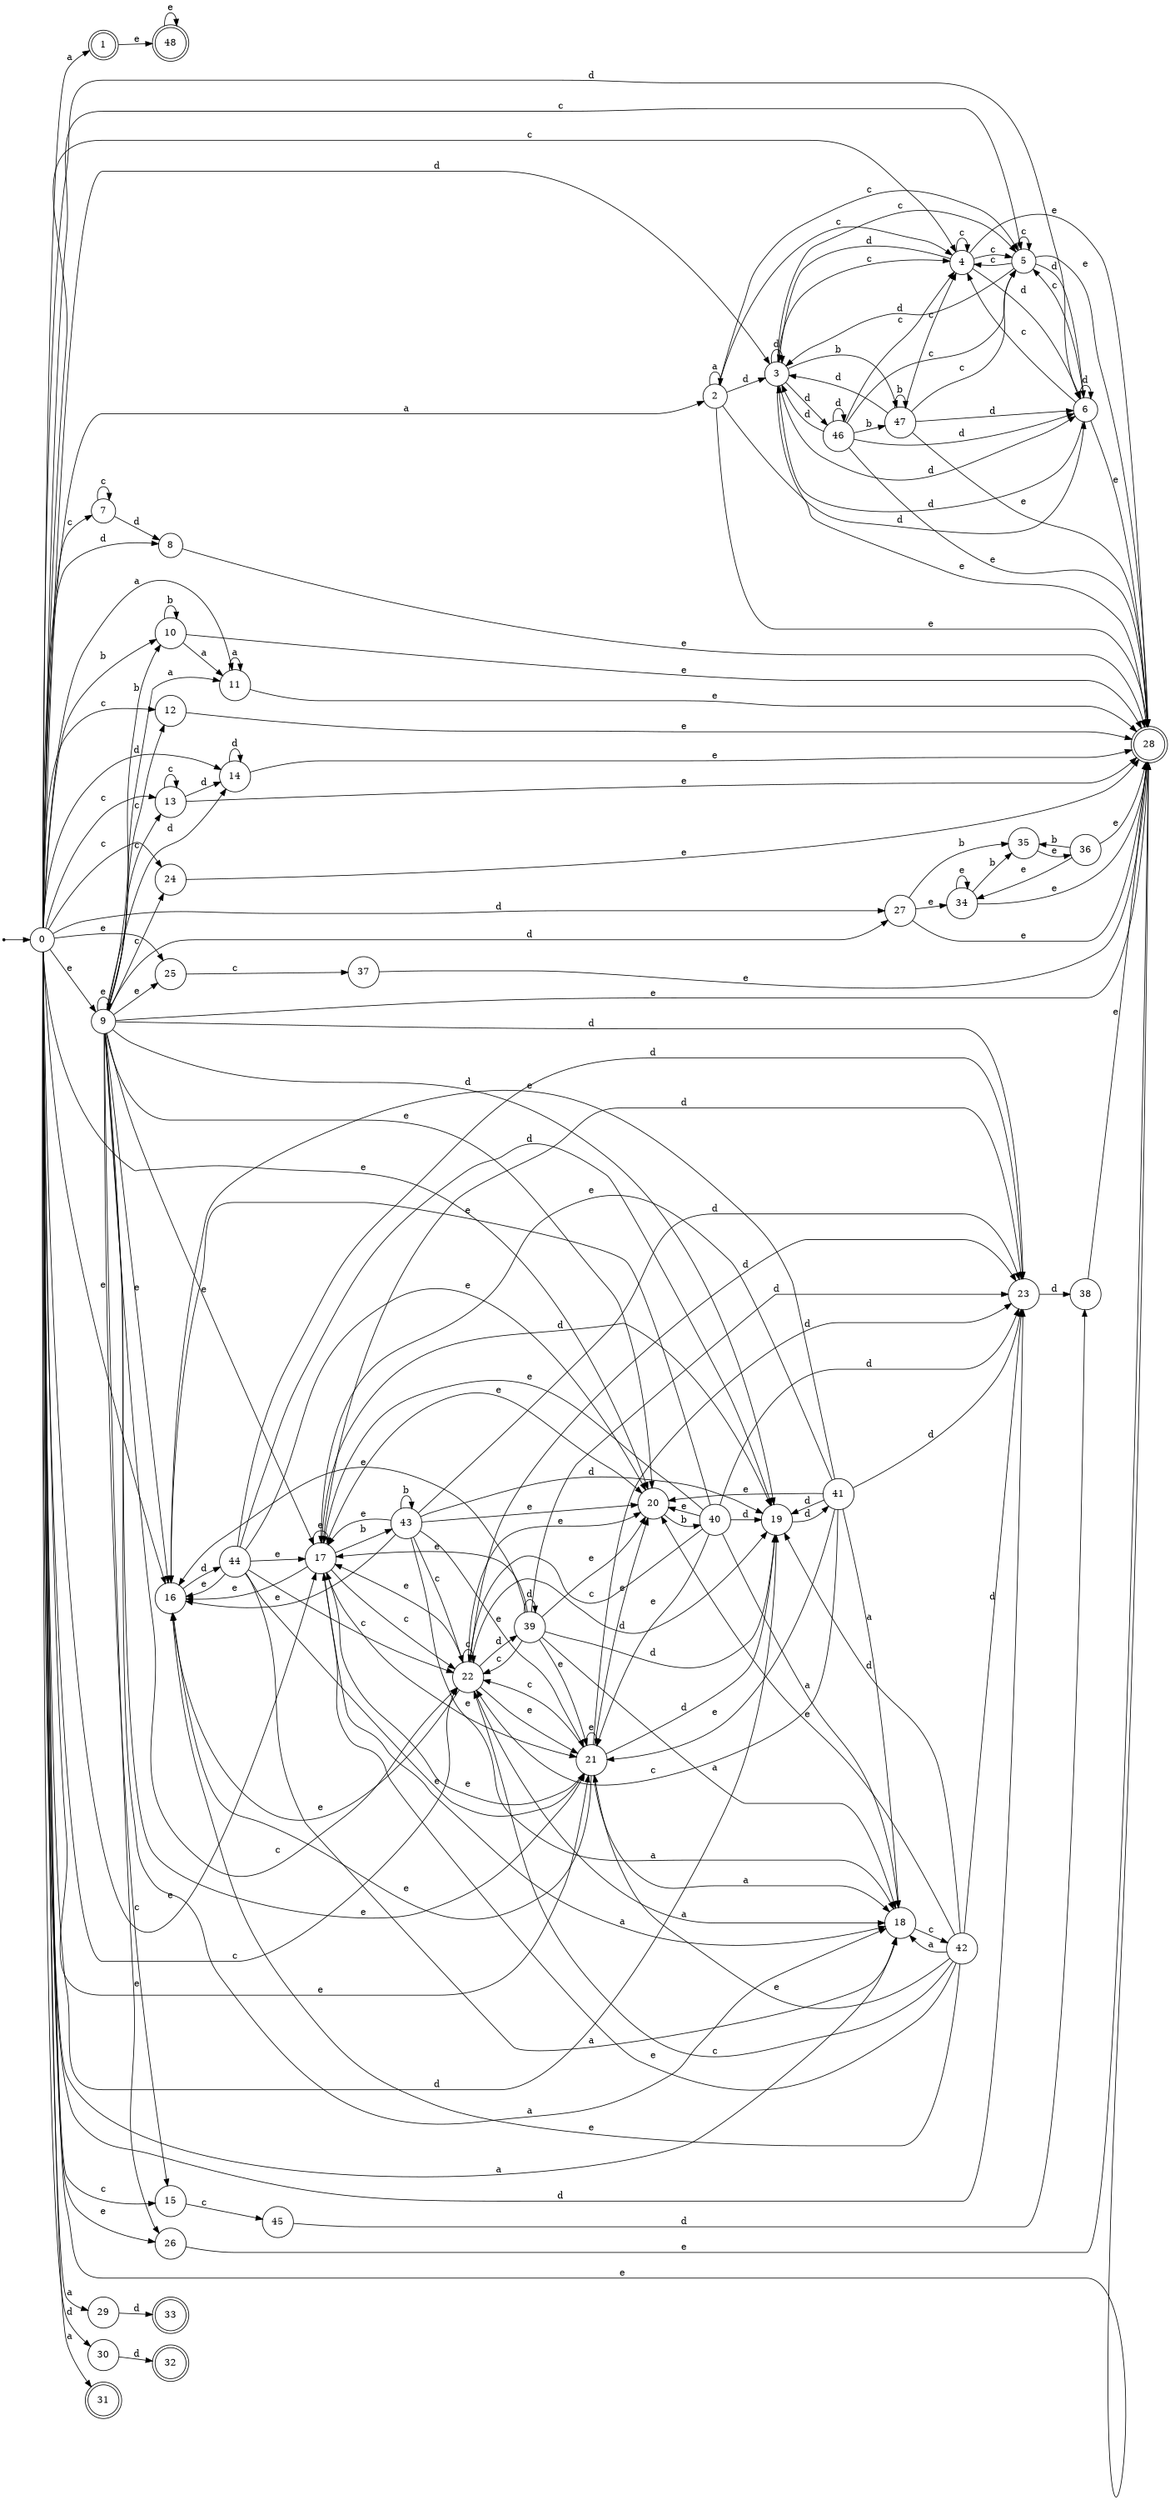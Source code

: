 digraph finite_state_machine {
rankdir=LR;
size="20,20";
node [shape = point]; "dummy0"
node [shape = circle]; "0";
"dummy0" -> "0";
node [shape = doublecircle]; "1";node [shape = circle]; "2";
node [shape = circle]; "3";
node [shape = circle]; "4";
node [shape = circle]; "5";
node [shape = circle]; "6";
node [shape = circle]; "7";
node [shape = circle]; "8";
node [shape = circle]; "9";
node [shape = circle]; "10";
node [shape = circle]; "11";
node [shape = circle]; "12";
node [shape = circle]; "13";
node [shape = circle]; "14";
node [shape = circle]; "15";
node [shape = circle]; "16";
node [shape = circle]; "17";
node [shape = circle]; "18";
node [shape = circle]; "19";
node [shape = circle]; "20";
node [shape = circle]; "21";
node [shape = circle]; "22";
node [shape = circle]; "23";
node [shape = circle]; "24";
node [shape = circle]; "25";
node [shape = circle]; "26";
node [shape = circle]; "27";
node [shape = doublecircle]; "28";node [shape = circle]; "29";
node [shape = circle]; "30";
node [shape = doublecircle]; "31";node [shape = doublecircle]; "32";node [shape = doublecircle]; "33";node [shape = circle]; "34";
node [shape = circle]; "35";
node [shape = circle]; "36";
node [shape = circle]; "37";
node [shape = circle]; "38";
node [shape = circle]; "39";
node [shape = circle]; "40";
node [shape = circle]; "41";
node [shape = circle]; "42";
node [shape = circle]; "43";
node [shape = circle]; "44";
node [shape = circle]; "45";
node [shape = circle]; "46";
node [shape = circle]; "47";
node [shape = doublecircle]; "48";"0" -> "1" [label = "a"];
 "0" -> "2" [label = "a"];
 "0" -> "18" [label = "a"];
 "0" -> "11" [label = "a"];
 "0" -> "29" [label = "a"];
 "0" -> "31" [label = "a"];
 "0" -> "3" [label = "d"];
 "0" -> "6" [label = "d"];
 "0" -> "8" [label = "d"];
 "0" -> "14" [label = "d"];
 "0" -> "19" [label = "d"];
 "0" -> "23" [label = "d"];
 "0" -> "27" [label = "d"];
 "0" -> "30" [label = "d"];
 "0" -> "4" [label = "c"];
 "0" -> "5" [label = "c"];
 "0" -> "7" [label = "c"];
 "0" -> "12" [label = "c"];
 "0" -> "13" [label = "c"];
 "0" -> "15" [label = "c"];
 "0" -> "22" [label = "c"];
 "0" -> "24" [label = "c"];
 "0" -> "9" [label = "e"];
 "0" -> "16" [label = "e"];
 "0" -> "17" [label = "e"];
 "0" -> "20" [label = "e"];
 "0" -> "21" [label = "e"];
 "0" -> "25" [label = "e"];
 "0" -> "26" [label = "e"];
 "0" -> "28" [label = "e"];
 "0" -> "10" [label = "b"];
 "30" -> "32" [label = "d"];
 "29" -> "33" [label = "d"];
 "27" -> "34" [label = "e"];
 "27" -> "28" [label = "e"];
 "27" -> "35" [label = "b"];
 "35" -> "36" [label = "e"];
 "36" -> "35" [label = "b"];
 "36" -> "34" [label = "e"];
 "36" -> "28" [label = "e"];
 "34" -> "34" [label = "e"];
 "34" -> "28" [label = "e"];
 "34" -> "35" [label = "b"];
 "26" -> "28" [label = "e"];
 "25" -> "37" [label = "c"];
 "37" -> "28" [label = "e"];
 "24" -> "28" [label = "e"];
 "23" -> "38" [label = "d"];
 "38" -> "28" [label = "e"];
 "22" -> "22" [label = "c"];
 "22" -> "19" [label = "d"];
 "22" -> "23" [label = "d"];
 "22" -> "39" [label = "d"];
 "22" -> "16" [label = "e"];
 "22" -> "17" [label = "e"];
 "22" -> "20" [label = "e"];
 "22" -> "21" [label = "e"];
 "22" -> "18" [label = "a"];
 "39" -> "19" [label = "d"];
 "39" -> "23" [label = "d"];
 "39" -> "39" [label = "d"];
 "39" -> "22" [label = "c"];
 "39" -> "16" [label = "e"];
 "39" -> "17" [label = "e"];
 "39" -> "20" [label = "e"];
 "39" -> "21" [label = "e"];
 "39" -> "18" [label = "a"];
 "21" -> "16" [label = "e"];
 "21" -> "17" [label = "e"];
 "21" -> "20" [label = "e"];
 "21" -> "21" [label = "e"];
 "21" -> "18" [label = "a"];
 "21" -> "19" [label = "d"];
 "21" -> "23" [label = "d"];
 "21" -> "22" [label = "c"];
 "20" -> "40" [label = "b"];
 "40" -> "16" [label = "e"];
 "40" -> "17" [label = "e"];
 "40" -> "20" [label = "e"];
 "40" -> "21" [label = "e"];
 "40" -> "18" [label = "a"];
 "40" -> "19" [label = "d"];
 "40" -> "23" [label = "d"];
 "40" -> "22" [label = "c"];
 "19" -> "41" [label = "d"];
 "41" -> "19" [label = "d"];
 "41" -> "23" [label = "d"];
 "41" -> "16" [label = "e"];
 "41" -> "17" [label = "e"];
 "41" -> "20" [label = "e"];
 "41" -> "21" [label = "e"];
 "41" -> "18" [label = "a"];
 "41" -> "22" [label = "c"];
 "18" -> "42" [label = "c"];
 "42" -> "18" [label = "a"];
 "42" -> "16" [label = "e"];
 "42" -> "17" [label = "e"];
 "42" -> "20" [label = "e"];
 "42" -> "21" [label = "e"];
 "42" -> "19" [label = "d"];
 "42" -> "23" [label = "d"];
 "42" -> "22" [label = "c"];
 "17" -> "16" [label = "e"];
 "17" -> "17" [label = "e"];
 "17" -> "20" [label = "e"];
 "17" -> "21" [label = "e"];
 "17" -> "43" [label = "b"];
 "17" -> "18" [label = "a"];
 "17" -> "19" [label = "d"];
 "17" -> "23" [label = "d"];
 "17" -> "22" [label = "c"];
 "43" -> "43" [label = "b"];
 "43" -> "16" [label = "e"];
 "43" -> "17" [label = "e"];
 "43" -> "20" [label = "e"];
 "43" -> "21" [label = "e"];
 "43" -> "18" [label = "a"];
 "43" -> "19" [label = "d"];
 "43" -> "23" [label = "d"];
 "43" -> "22" [label = "c"];
 "16" -> "44" [label = "d"];
 "44" -> "16" [label = "e"];
 "44" -> "17" [label = "e"];
 "44" -> "20" [label = "e"];
 "44" -> "21" [label = "e"];
 "44" -> "18" [label = "a"];
 "44" -> "19" [label = "d"];
 "44" -> "23" [label = "d"];
 "44" -> "22" [label = "c"];
 "15" -> "45" [label = "c"];
 "45" -> "38" [label = "d"];
 "14" -> "14" [label = "d"];
 "14" -> "28" [label = "e"];
 "13" -> "13" [label = "c"];
 "13" -> "14" [label = "d"];
 "13" -> "28" [label = "e"];
 "12" -> "28" [label = "e"];
 "11" -> "11" [label = "a"];
 "11" -> "28" [label = "e"];
 "10" -> "10" [label = "b"];
 "10" -> "11" [label = "a"];
 "10" -> "28" [label = "e"];
 "9" -> "9" [label = "e"];
 "9" -> "16" [label = "e"];
 "9" -> "17" [label = "e"];
 "9" -> "20" [label = "e"];
 "9" -> "21" [label = "e"];
 "9" -> "25" [label = "e"];
 "9" -> "26" [label = "e"];
 "9" -> "28" [label = "e"];
 "9" -> "10" [label = "b"];
 "9" -> "18" [label = "a"];
 "9" -> "11" [label = "a"];
 "9" -> "22" [label = "c"];
 "9" -> "24" [label = "c"];
 "9" -> "12" [label = "c"];
 "9" -> "13" [label = "c"];
 "9" -> "15" [label = "c"];
 "9" -> "27" [label = "d"];
 "9" -> "19" [label = "d"];
 "9" -> "14" [label = "d"];
 "9" -> "23" [label = "d"];
 "8" -> "28" [label = "e"];
 "7" -> "7" [label = "c"];
 "7" -> "8" [label = "d"];
 "6" -> "3" [label = "d"];
 "6" -> "6" [label = "d"];
 "6" -> "4" [label = "c"];
 "6" -> "5" [label = "c"];
 "6" -> "28" [label = "e"];
 "5" -> "4" [label = "c"];
 "5" -> "5" [label = "c"];
 "5" -> "3" [label = "d"];
 "5" -> "6" [label = "d"];
 "5" -> "28" [label = "e"];
 "4" -> "4" [label = "c"];
 "4" -> "5" [label = "c"];
 "4" -> "3" [label = "d"];
 "4" -> "6" [label = "d"];
 "4" -> "28" [label = "e"];
 "3" -> "3" [label = "d"];
 "3" -> "46" [label = "d"];
 "3" -> "6" [label = "d"];
 "3" -> "47" [label = "b"];
 "3" -> "4" [label = "c"];
 "3" -> "5" [label = "c"];
 "3" -> "28" [label = "e"];
 "47" -> "47" [label = "b"];
 "47" -> "3" [label = "d"];
 "47" -> "6" [label = "d"];
 "47" -> "4" [label = "c"];
 "47" -> "5" [label = "c"];
 "47" -> "28" [label = "e"];
 "46" -> "3" [label = "d"];
 "46" -> "46" [label = "d"];
 "46" -> "6" [label = "d"];
 "46" -> "47" [label = "b"];
 "46" -> "4" [label = "c"];
 "46" -> "5" [label = "c"];
 "46" -> "28" [label = "e"];
 "2" -> "2" [label = "a"];
 "2" -> "3" [label = "d"];
 "2" -> "6" [label = "d"];
 "2" -> "4" [label = "c"];
 "2" -> "5" [label = "c"];
 "2" -> "28" [label = "e"];
 "1" -> "48" [label = "e"];
 "48" -> "48" [label = "e"];
 }
